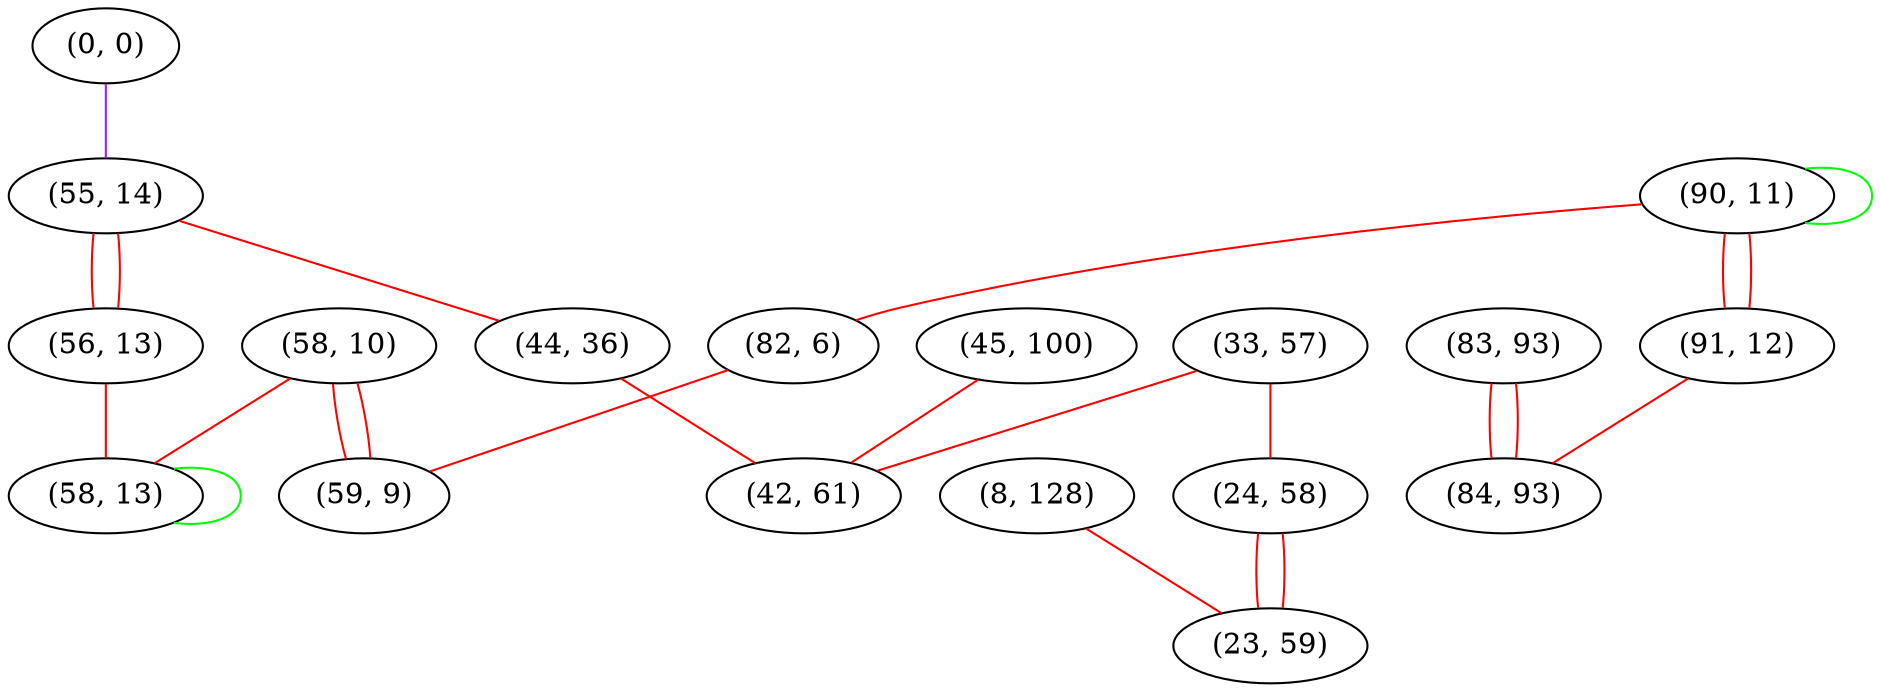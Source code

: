 graph "" {
"(90, 11)";
"(0, 0)";
"(33, 57)";
"(83, 93)";
"(82, 6)";
"(45, 100)";
"(8, 128)";
"(91, 12)";
"(24, 58)";
"(84, 93)";
"(55, 14)";
"(44, 36)";
"(56, 13)";
"(58, 10)";
"(23, 59)";
"(42, 61)";
"(59, 9)";
"(58, 13)";
"(90, 11)" -- "(90, 11)"  [color=green, key=0, weight=2];
"(90, 11)" -- "(82, 6)"  [color=red, key=0, weight=1];
"(90, 11)" -- "(91, 12)"  [color=red, key=0, weight=1];
"(90, 11)" -- "(91, 12)"  [color=red, key=1, weight=1];
"(0, 0)" -- "(55, 14)"  [color=purple, key=0, weight=4];
"(33, 57)" -- "(42, 61)"  [color=red, key=0, weight=1];
"(33, 57)" -- "(24, 58)"  [color=red, key=0, weight=1];
"(83, 93)" -- "(84, 93)"  [color=red, key=0, weight=1];
"(83, 93)" -- "(84, 93)"  [color=red, key=1, weight=1];
"(82, 6)" -- "(59, 9)"  [color=red, key=0, weight=1];
"(45, 100)" -- "(42, 61)"  [color=red, key=0, weight=1];
"(8, 128)" -- "(23, 59)"  [color=red, key=0, weight=1];
"(91, 12)" -- "(84, 93)"  [color=red, key=0, weight=1];
"(24, 58)" -- "(23, 59)"  [color=red, key=0, weight=1];
"(24, 58)" -- "(23, 59)"  [color=red, key=1, weight=1];
"(55, 14)" -- "(44, 36)"  [color=red, key=0, weight=1];
"(55, 14)" -- "(56, 13)"  [color=red, key=0, weight=1];
"(55, 14)" -- "(56, 13)"  [color=red, key=1, weight=1];
"(44, 36)" -- "(42, 61)"  [color=red, key=0, weight=1];
"(56, 13)" -- "(58, 13)"  [color=red, key=0, weight=1];
"(58, 10)" -- "(58, 13)"  [color=red, key=0, weight=1];
"(58, 10)" -- "(59, 9)"  [color=red, key=0, weight=1];
"(58, 10)" -- "(59, 9)"  [color=red, key=1, weight=1];
"(58, 13)" -- "(58, 13)"  [color=green, key=0, weight=2];
}
